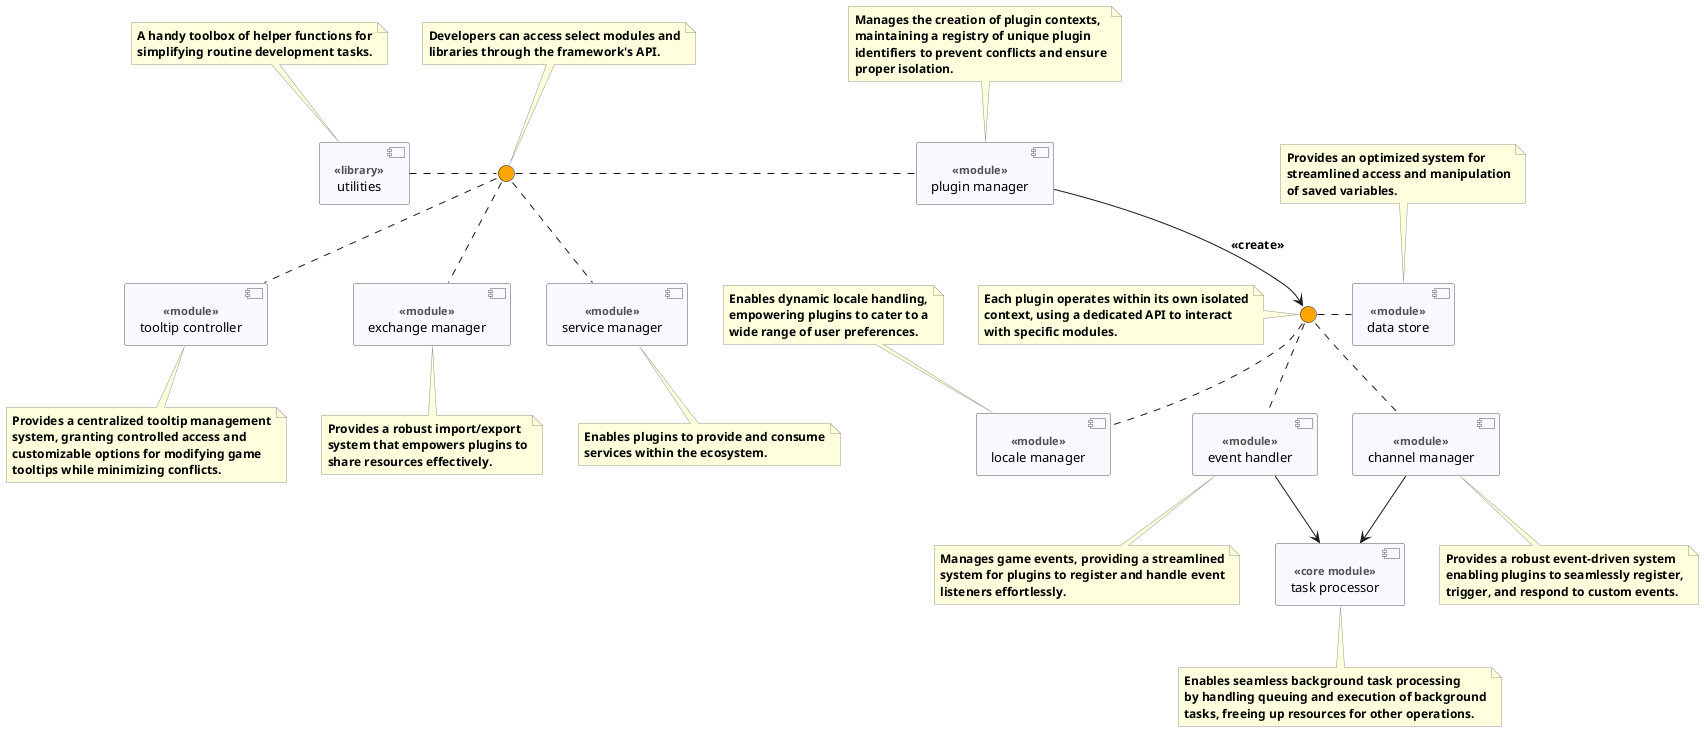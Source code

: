 @startuml Cogspinner

skinparam ComponentBackgroundColor GhostWhite
skinparam ComponentBorderColor #565656
skinparam ComponentFontStyle normal
skinparam ComponentFontSize 13pt
skinparam ComponentStereotypeFontSize 11pt
skinparam ComponentStereotypeFontStyle bold
skinparam ComponentStereotypeFontColor #515151
skinparam InterfaceBackgroundColor Orange
skinparam NoteFontStyle bold
skinparam NoteFontSize 12pt
skinparam NoteFontColor black
skinparam NoteBackgroundColor #FEFFDD
skinparam NoteBorderColor #96968D
skinparam ArrowFontSize 12pt
skinparam ArrowFontStyle bold

[channel manager] as channel <<module>>
[data store] as data <<module>>
[event handler] as event <<module>>
[exchange manager] as exchange <<module>>
[locale manager] as locale <<module>>
[plugin manager] as plugin <<module>>
[service manager] as service <<module>>
[task processor] as task <<core module>>
[tooltip controller] as tooltip <<module>>
[utilities] <<library>>

() " " as API
() " " as pluginAPI

' NOTES:

note as API_note
Developers can access select modules and
libraries through the framework's API.
end note

note as pluginAPI_note
Each plugin operates within its own isolated
context, using a dedicated API to interact
with specific modules.
end note

note as utilities_note
A handy toolbox of helper functions for
simplifying routine development tasks.
end note

note as plugin_note
Manages the creation of plugin contexts,
maintaining a registry of unique plugin
identifiers to prevent conflicts and ensure
proper isolation.
end note

note as exchange_note
Provides a robust import/export
system that empowers plugins to
share resources effectively.
end note

note as data_note
Provides an optimized system for
streamlined access and manipulation
of saved variables.
end note

note as locale_note
Enables dynamic locale handling,
empowering plugins to cater to a
wide range of user preferences.
end note

note as channel_note
Provides a robust event-driven system
enabling plugins to seamlessly register,
trigger, and respond to custom events.
end note

note as task_note
Enables seamless background task processing
by handling queuing and execution of background
tasks, freeing up resources for other operations.
end note

note as event_note
Manages game events, providing a streamlined
system for plugins to register and handle event
listeners effortlessly.
end note

note as service_note
Enables plugins to provide and consume
services within the ecosystem.
end note

note as tooltip_note
Provides a centralized tooltip management
system, granting controlled access and
customizable options for modifying game
tooltips while minimizing conflicts.
end note

' note bindings:

API .up. API_note
channel .. channel_note
data .up. data_note
event .. event_note
exchange .. exchange_note
locale .up. locale_note
pluginAPI .left. pluginAPI_note
plugin .up. plugin_note
service .. service_note
task .. task_note
tooltip .. tooltip_note
utilities .up. utilities_note

' END NOTES.

' module relationships
channel --> task
event --> task

' ' API relationships
API .. exchange
API . plugin
API .. service
API .. tooltip
API .left. utilities
plugin --> pluginAPI : <<create>>

' plugin API relationships
pluginAPI .. channel
pluginAPI .right. data
pluginAPI .. event
pluginAPI .. locale
@enduml